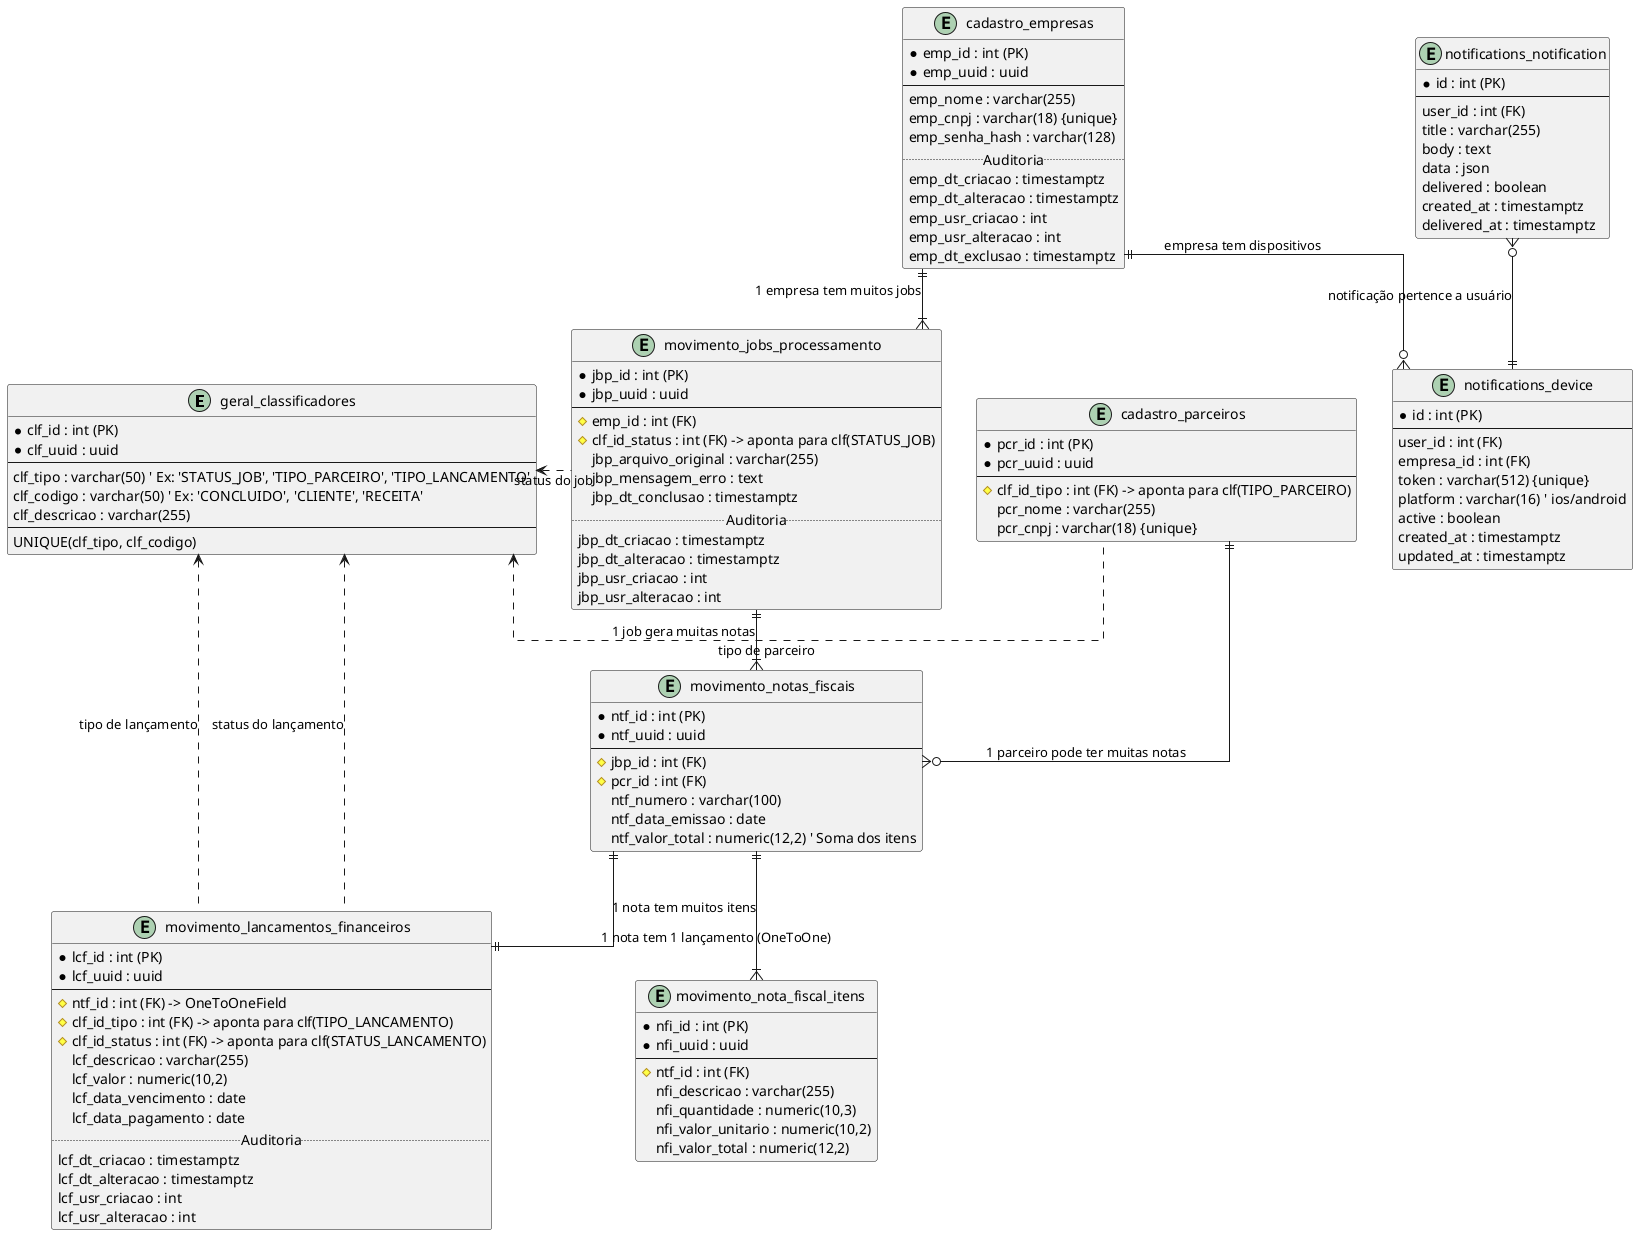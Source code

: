 @startuml models_diagram_consolidated
' Diagrama de Modelos Consolidado - Atualizado 29/09/2025
skinparam linetype ortho

' ===================================
' Tabela de Domínio Generalizada
' ===================================
entity "geral_classificadores" as clf {
  * clf_id : int (PK)
  * clf_uuid : uuid
  --
  clf_tipo : varchar(50) ' Ex: 'STATUS_JOB', 'TIPO_PARCEIRO', 'TIPO_LANCAMENTO'
  clf_codigo : varchar(50) ' Ex: 'CONCLUIDO', 'CLIENTE', 'RECEITA'
  clf_descricao : varchar(255)
  --
  UNIQUE(clf_tipo, clf_codigo)
}

' ===================================
' Tabelas de Cadastro / Mestre
' ===================================
entity "cadastro_empresas" as emp {
  * emp_id : int (PK)
  * emp_uuid : uuid
  --
  emp_nome : varchar(255)
  emp_cnpj : varchar(18) {unique}
  emp_senha_hash : varchar(128)
  .. Auditoria ..
  emp_dt_criacao : timestamptz
  emp_dt_alteracao : timestamptz
  emp_usr_criacao : int
  emp_usr_alteracao : int
  emp_dt_exclusao : timestamptz
}

entity "cadastro_parceiros" as pcr {
  * pcr_id : int (PK)
  * pcr_uuid : uuid
  --
  # clf_id_tipo : int (FK) -> aponta para clf(TIPO_PARCEIRO)
  pcr_nome : varchar(255)
  pcr_cnpj : varchar(18) {unique}
}

' ===================================
' Tabelas de Movimento / Transacionais
' ===================================
entity "movimento_jobs_processamento" as jbp {
  * jbp_id : int (PK)
  * jbp_uuid : uuid
  --
  # emp_id : int (FK)
  # clf_id_status : int (FK) -> aponta para clf(STATUS_JOB)
  jbp_arquivo_original : varchar(255)
  jbp_mensagem_erro : text
  jbp_dt_conclusao : timestamptz
  .. Auditoria ..
  jbp_dt_criacao : timestamptz
  jbp_dt_alteracao : timestamptz
  jbp_usr_criacao : int
  jbp_usr_alteracao : int
}

entity "movimento_notas_fiscais" as ntf {
  * ntf_id : int (PK)
  * ntf_uuid : uuid
  --
  # jbp_id : int (FK)
  # pcr_id : int (FK)
  ntf_numero : varchar(100)
  ntf_data_emissao : date
  ntf_valor_total : numeric(12,2) ' Soma dos itens
}

entity "movimento_nota_fiscal_itens" as nfi {
  * nfi_id : int (PK)
  * nfi_uuid : uuid
  --
  # ntf_id : int (FK)
  nfi_descricao : varchar(255)
  nfi_quantidade : numeric(10,3)
  nfi_valor_unitario : numeric(10,2)
  nfi_valor_total : numeric(12,2)
}

entity "movimento_lancamentos_financeiros" as lcf {
  * lcf_id : int (PK)
  * lcf_uuid : uuid
  --
  # ntf_id : int (FK) -> OneToOneField
  # clf_id_tipo : int (FK) -> aponta para clf(TIPO_LANCAMENTO)
  # clf_id_status : int (FK) -> aponta para clf(STATUS_LANCAMENTO)
  lcf_descricao : varchar(255)
  lcf_valor : numeric(10,2)
  lcf_data_vencimento : date
  lcf_data_pagamento : date
  .. Auditoria ..
  lcf_dt_criacao : timestamptz
  lcf_dt_alteracao : timestamptz
  lcf_usr_criacao : int
  lcf_usr_alteracao : int
}

' ===================================
' Módulo de Notificações
' ===================================
entity "notifications_device" as dev {
  * id : int (PK)
  --
  user_id : int (FK)
  empresa_id : int (FK)
  token : varchar(512) {unique}
  platform : varchar(16) ' ios/android
  active : boolean
  created_at : timestamptz
  updated_at : timestamptz
}

entity "notifications_notification" as notif {
  * id : int (PK)
  --
  user_id : int (FK)
  title : varchar(255)
  body : text
  data : json
  delivered : boolean
  created_at : timestamptz
  delivered_at : timestamptz
}

' ===================================
' Relacionamentos
' ===================================

' Relacionamentos principais
emp ||--|{ jbp : "1 empresa tem muitos jobs"
jbp ||--|{ ntf : "1 job gera muitas notas"
pcr ||--o{ ntf : "1 parceiro pode ter muitas notas"
ntf ||--|{ nfi : "1 nota tem muitos itens"
ntf ||--|| lcf : "1 nota tem 1 lançamento (OneToOne)"

' Relacionamentos com a tabela de classificadores
clf <. pcr : "tipo de parceiro"
clf <. jbp : "status do job"
clf <. lcf : "tipo de lançamento"
clf <. lcf : "status do lançamento"

' Relacionamentos do módulo de notificações
emp ||--o{ dev : "empresa tem dispositivos"
notif }o--|| dev : "notificação pertence a usuário"